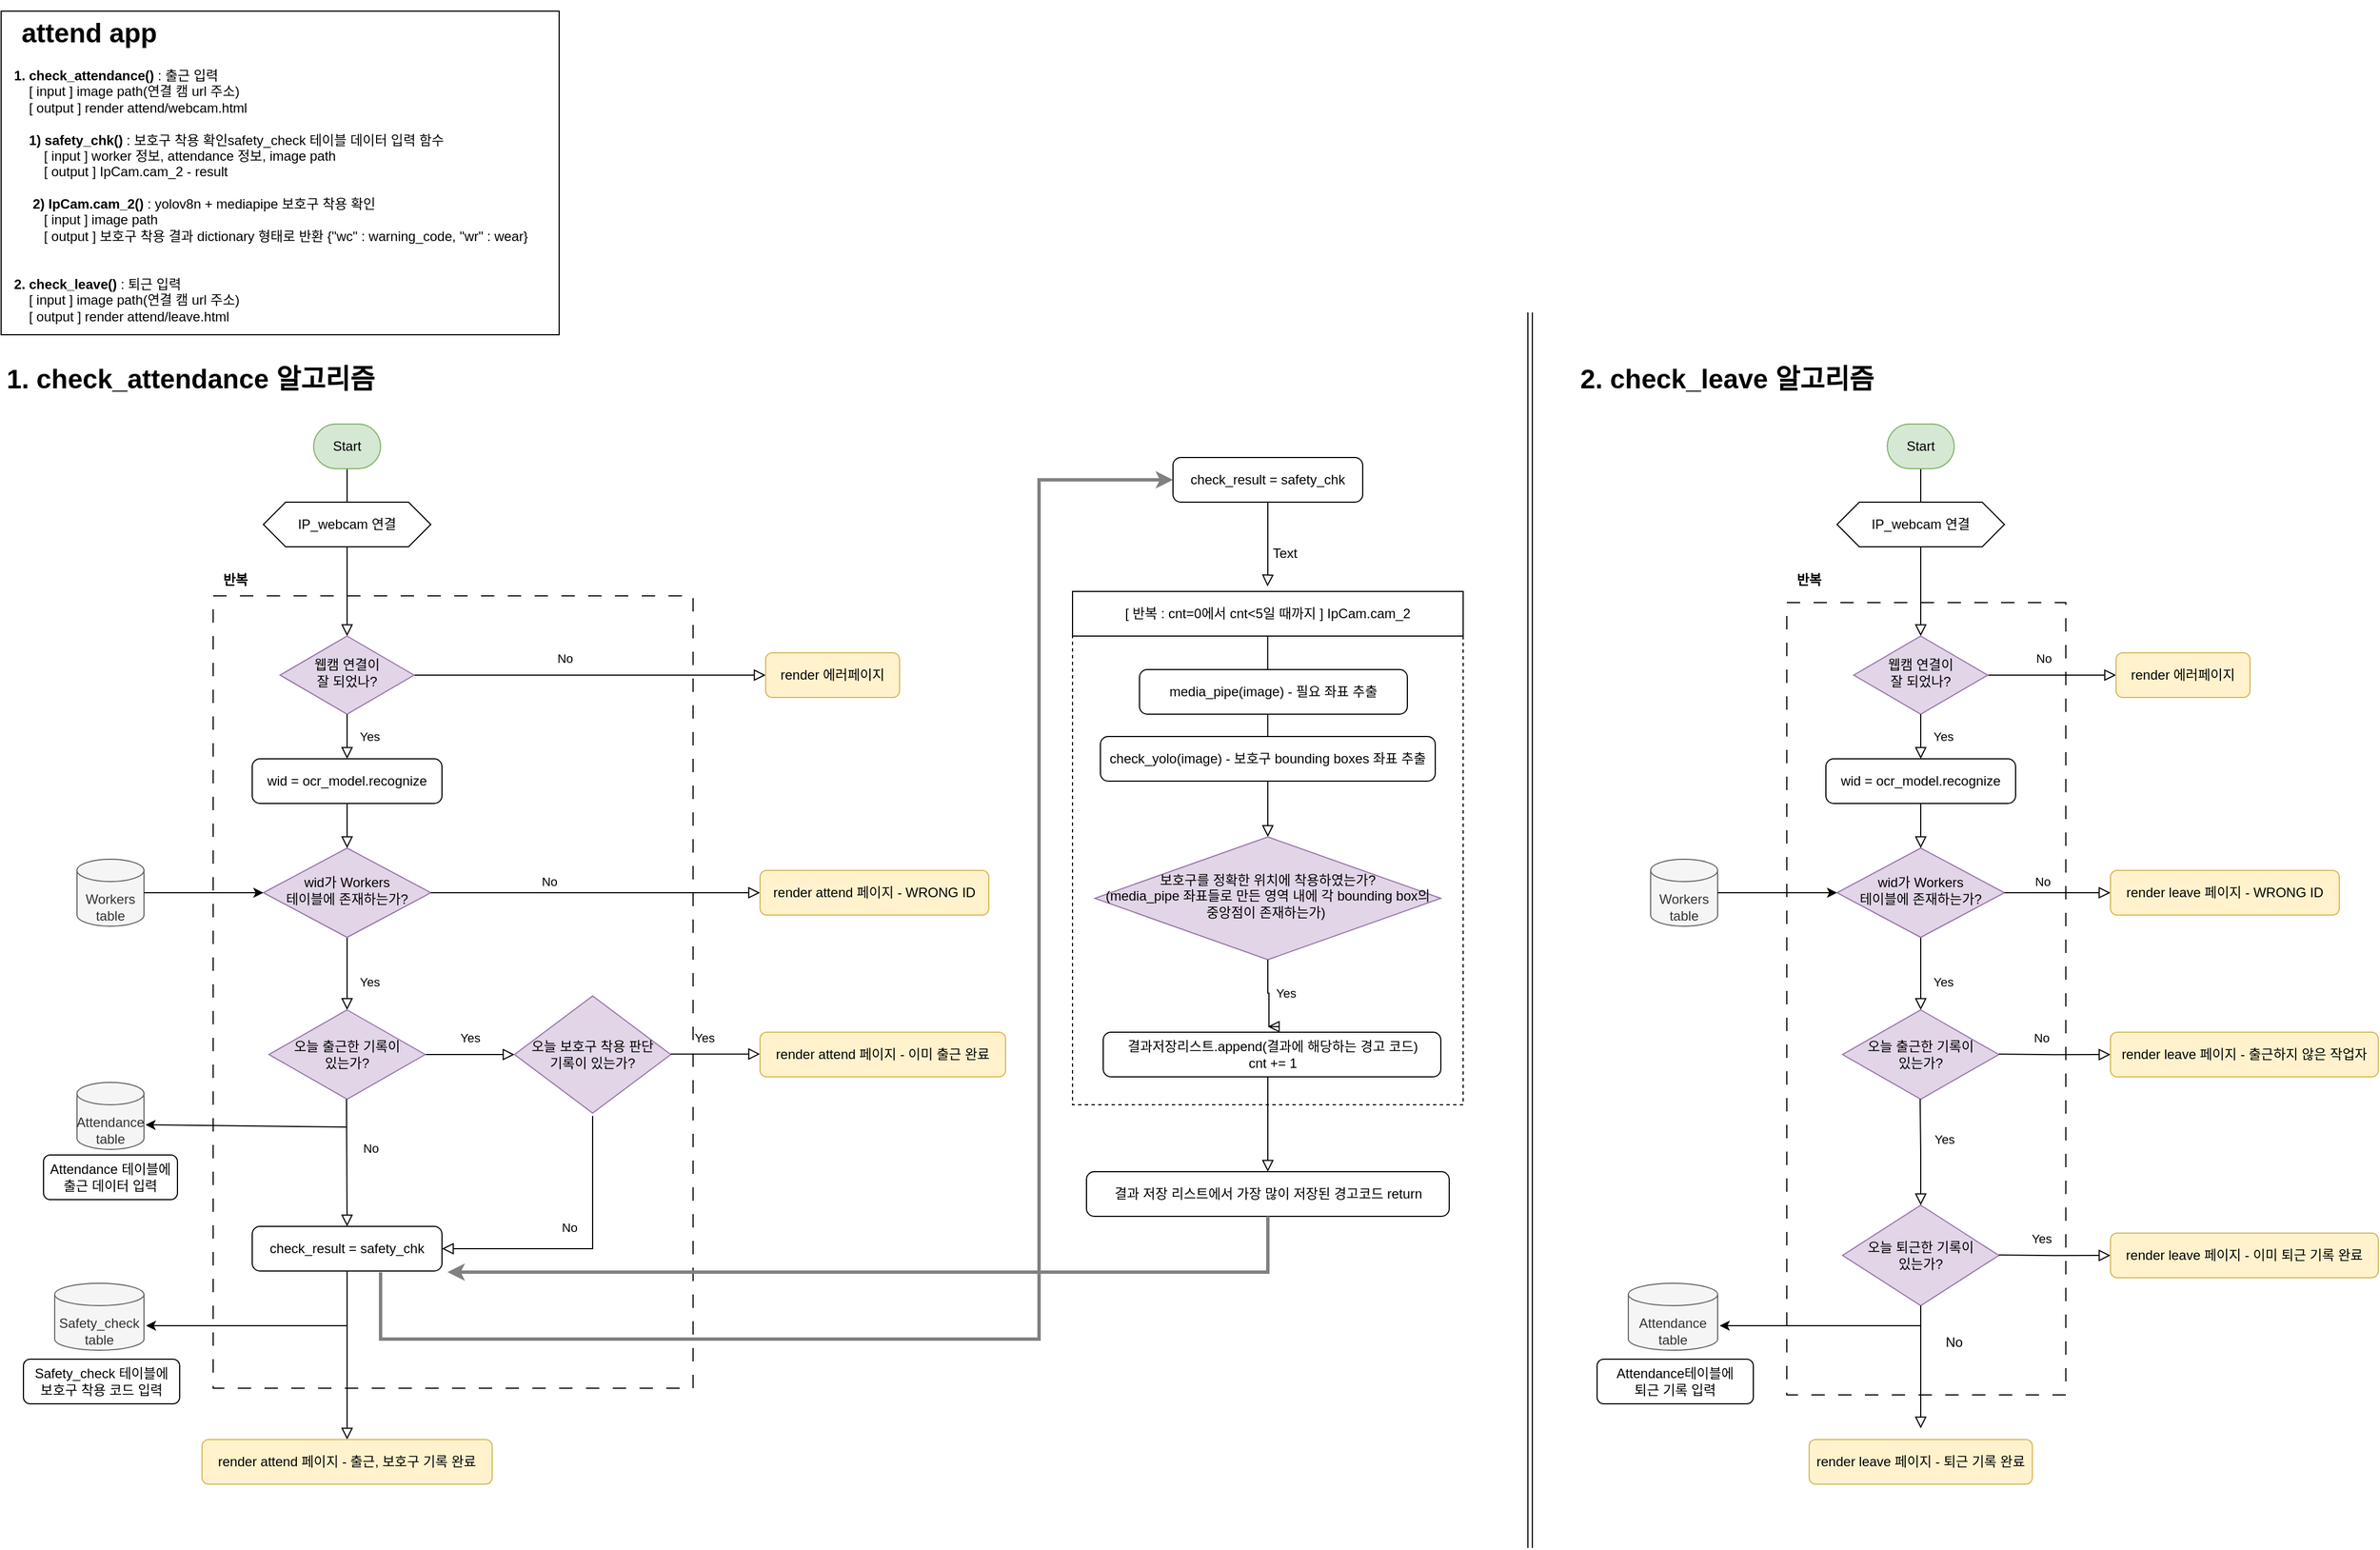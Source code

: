 <mxfile version="21.7.5" type="device">
  <diagram id="C5RBs43oDa-KdzZeNtuy" name="Page-1">
    <mxGraphModel dx="910" dy="470" grid="1" gridSize="10" guides="1" tooltips="1" connect="1" arrows="1" fold="1" page="1" pageScale="1" pageWidth="827" pageHeight="1169" math="0" shadow="0">
      <root>
        <mxCell id="WIyWlLk6GJQsqaUBKTNV-0" />
        <mxCell id="WIyWlLk6GJQsqaUBKTNV-1" parent="WIyWlLk6GJQsqaUBKTNV-0" />
        <mxCell id="JxpAUDQ2TrkmLamKXuE_-19" value="" style="rounded=0;whiteSpace=wrap;html=1;absoluteArcSize=1;arcSize=14;strokeWidth=1;fillColor=none;dashed=1;" parent="WIyWlLk6GJQsqaUBKTNV-1" vertex="1">
          <mxGeometry x="1135" y="600" width="350" height="460" as="geometry" />
        </mxCell>
        <mxCell id="t8ODhXi5mGrMNo_j4XH1-55" value="" style="rounded=0;whiteSpace=wrap;html=1;absoluteArcSize=1;arcSize=14;strokeWidth=1;fillColor=none;dashed=1;dashPattern=12 12;" parent="WIyWlLk6GJQsqaUBKTNV-1" vertex="1">
          <mxGeometry x="365" y="604" width="430" height="710" as="geometry" />
        </mxCell>
        <mxCell id="t8ODhXi5mGrMNo_j4XH1-27" value="Yes" style="rounded=0;html=1;jettySize=auto;orthogonalLoop=1;fontSize=11;endArrow=block;endFill=0;endSize=8;strokeWidth=1;shadow=0;labelBackgroundColor=none;edgeStyle=orthogonalEdgeStyle;exitX=1;exitY=0.5;exitDx=0;exitDy=0;exitPerimeter=0;" parent="WIyWlLk6GJQsqaUBKTNV-1" source="t8ODhXi5mGrMNo_j4XH1-23" target="t8ODhXi5mGrMNo_j4XH1-32" edge="1">
          <mxGeometry y="15" relative="1" as="geometry">
            <mxPoint as="offset" />
            <mxPoint x="485" y="1060" as="sourcePoint" />
            <mxPoint x="484.74" y="1090" as="targetPoint" />
          </mxGeometry>
        </mxCell>
        <mxCell id="WIyWlLk6GJQsqaUBKTNV-2" value="" style="rounded=0;html=1;jettySize=auto;orthogonalLoop=1;fontSize=11;endArrow=block;endFill=0;endSize=8;strokeWidth=1;shadow=0;labelBackgroundColor=none;edgeStyle=orthogonalEdgeStyle;" parent="WIyWlLk6GJQsqaUBKTNV-1" source="WIyWlLk6GJQsqaUBKTNV-3" target="WIyWlLk6GJQsqaUBKTNV-6" edge="1">
          <mxGeometry relative="1" as="geometry" />
        </mxCell>
        <mxCell id="WIyWlLk6GJQsqaUBKTNV-3" value="Start" style="rounded=1;whiteSpace=wrap;html=1;fontSize=12;glass=0;strokeWidth=1;shadow=0;arcSize=50;fillColor=#d5e8d4;strokeColor=#82b366;" parent="WIyWlLk6GJQsqaUBKTNV-1" vertex="1">
          <mxGeometry x="455" y="450" width="60" height="40" as="geometry" />
        </mxCell>
        <mxCell id="WIyWlLk6GJQsqaUBKTNV-5" value="No" style="edgeStyle=orthogonalEdgeStyle;rounded=0;html=1;jettySize=auto;orthogonalLoop=1;fontSize=11;endArrow=block;endFill=0;endSize=8;strokeWidth=1;shadow=0;labelBackgroundColor=none;" parent="WIyWlLk6GJQsqaUBKTNV-1" source="WIyWlLk6GJQsqaUBKTNV-6" target="WIyWlLk6GJQsqaUBKTNV-7" edge="1">
          <mxGeometry x="-0.142" y="15" relative="1" as="geometry">
            <mxPoint as="offset" />
            <Array as="points">
              <mxPoint x="605" y="675" />
              <mxPoint x="605" y="675" />
            </Array>
          </mxGeometry>
        </mxCell>
        <mxCell id="WIyWlLk6GJQsqaUBKTNV-7" value="render 에러페이지" style="rounded=1;whiteSpace=wrap;html=1;fontSize=12;glass=0;strokeWidth=1;shadow=0;fillColor=#fff2cc;strokeColor=#d6b656;" parent="WIyWlLk6GJQsqaUBKTNV-1" vertex="1">
          <mxGeometry x="860" y="655" width="120" height="40" as="geometry" />
        </mxCell>
        <mxCell id="WIyWlLk6GJQsqaUBKTNV-9" value="Yes" style="edgeStyle=orthogonalEdgeStyle;rounded=0;html=1;jettySize=auto;orthogonalLoop=1;fontSize=11;endArrow=block;endFill=0;endSize=8;strokeWidth=1;shadow=0;labelBackgroundColor=none;exitX=0.5;exitY=1;exitDx=0;exitDy=0;entryX=0.5;entryY=0;entryDx=0;entryDy=0;entryPerimeter=0;" parent="WIyWlLk6GJQsqaUBKTNV-1" source="WIyWlLk6GJQsqaUBKTNV-10" target="t8ODhXi5mGrMNo_j4XH1-23" edge="1">
          <mxGeometry x="0.231" y="20" relative="1" as="geometry">
            <mxPoint as="offset" />
            <mxPoint x="561" y="870" as="sourcePoint" />
            <mxPoint x="626" y="870" as="targetPoint" />
            <Array as="points" />
          </mxGeometry>
        </mxCell>
        <mxCell id="t8ODhXi5mGrMNo_j4XH1-1" value="&lt;h1&gt;&amp;nbsp; attend app&lt;/h1&gt;&lt;div&gt;&lt;b&gt;&amp;nbsp; 1. check_attendance()&lt;/b&gt; : 출근 입력&lt;/div&gt;&lt;div&gt;&lt;span style=&quot;&quot;&gt;&lt;span style=&quot;&quot;&gt;&amp;nbsp; &amp;nbsp; &amp;nbsp;&amp;nbsp;&lt;/span&gt;&lt;/span&gt;[&amp;nbsp;input ] image path(연결 캠 url 주소)&lt;/div&gt;&lt;div&gt;&amp;nbsp; &amp;nbsp; &amp;nbsp; [ output ] render attend/webcam.html&lt;br&gt;&lt;/div&gt;&lt;div&gt;&lt;br&gt;&lt;/div&gt;&lt;div&gt;&lt;span style=&quot;&quot;&gt;&amp;nbsp; &amp;nbsp; &amp;nbsp;&amp;nbsp;&lt;b&gt;1)&amp;nbsp;&lt;/b&gt;&lt;/span&gt;&lt;b&gt;safety_chk()&lt;/b&gt; : 보호구 착용 확인safety_check 테이블 데이터 입력 함수&lt;br&gt;&lt;/div&gt;&lt;div&gt;&lt;span style=&quot;&quot;&gt;&lt;span style=&quot;&quot;&gt;&amp;nbsp;&amp;nbsp;&amp;nbsp;&amp;nbsp;&lt;/span&gt;&lt;/span&gt;&lt;span style=&quot;&quot;&gt;&lt;span style=&quot;&quot;&gt;&amp;nbsp; &amp;nbsp; &amp;nbsp;&amp;nbsp;&lt;/span&gt;&lt;/span&gt;[ input ] worker 정보, attendance 정보, image path&lt;/div&gt;&lt;div&gt;&lt;span style=&quot;&quot;&gt;&lt;span style=&quot;white-space: pre;&quot;&gt;    &amp;nbsp;&amp;nbsp;&amp;nbsp;  &amp;nbsp;&lt;/span&gt;&lt;/span&gt;[ output ] IpCam.cam_2 - result&lt;/div&gt;&lt;div&gt;&lt;br&gt;&lt;/div&gt;&lt;div&gt;&lt;span style=&quot;&quot;&gt;&lt;span style=&quot;&quot;&gt;&amp;nbsp; &amp;nbsp; &amp;nbsp;&amp;nbsp;&lt;/span&gt;&lt;/span&gt;&lt;span style=&quot;&quot;&gt;&amp;nbsp;&lt;b&gt;2) &lt;/b&gt;&lt;/span&gt;&lt;b&gt;IpCam.cam_2()&lt;/b&gt; : yolov8n + mediapipe 보호구 착용 확인&lt;br&gt;&lt;/div&gt;&lt;div&gt;&lt;span style=&quot;&quot;&gt;&lt;span style=&quot;&quot;&gt;&amp;nbsp;&amp;nbsp;&lt;/span&gt;&lt;/span&gt;&lt;span style=&quot;&quot;&gt;&lt;span style=&quot;&quot;&gt;&amp;nbsp; &amp;nbsp;&amp;nbsp;&lt;/span&gt;&lt;/span&gt;&lt;span style=&quot;&quot;&gt;&lt;span style=&quot;&quot;&gt;&amp;nbsp;&amp;nbsp;&amp;nbsp;&amp;nbsp;&lt;/span&gt;&lt;/span&gt;[ input ] image path&lt;br&gt;&lt;/div&gt;&lt;div&gt;&lt;span style=&quot;background-color: initial;&quot;&gt;&amp;nbsp; &amp;nbsp;&amp;nbsp;&lt;/span&gt;&lt;span style=&quot;background-color: initial;&quot;&gt;&amp;nbsp; &lt;/span&gt;&lt;span style=&quot;background-color: initial;&quot;&gt;&amp;nbsp; &amp;nbsp;&amp;nbsp;&lt;/span&gt;&lt;span style=&quot;background-color: initial;&quot;&gt;[ output ] 보호구 착용 결과 dictionary 형태로 반환&amp;nbsp;{&quot;wc&quot; : warning_code, &quot;wr&quot; : wear}&lt;/span&gt;&lt;br&gt;&lt;/div&gt;&lt;div&gt;&lt;br&gt;&lt;/div&gt;&lt;div&gt;&lt;br&gt;&lt;/div&gt;&lt;div&gt;&lt;b&gt;&amp;nbsp; 2. check_leave()&amp;nbsp;&lt;/b&gt;: 퇴근 입력&lt;/div&gt;&lt;div&gt;&amp;nbsp; &amp;nbsp; &amp;nbsp; [ input ] image path(연결 캠 url 주소)&lt;/div&gt;&lt;div&gt;&amp;nbsp; &amp;nbsp; &amp;nbsp; [ output ] render attend/leave.html&lt;/div&gt;" style="text;html=1;spacing=5;spacingTop=-20;whiteSpace=wrap;overflow=hidden;rounded=0;fillColor=default;strokeColor=default;" parent="WIyWlLk6GJQsqaUBKTNV-1" vertex="1">
          <mxGeometry x="175" y="80" width="500" height="290" as="geometry" />
        </mxCell>
        <mxCell id="t8ODhXi5mGrMNo_j4XH1-7" value="" style="group" parent="WIyWlLk6GJQsqaUBKTNV-1" vertex="1" connectable="0">
          <mxGeometry x="410" y="520" width="150" height="40" as="geometry" />
        </mxCell>
        <mxCell id="t8ODhXi5mGrMNo_j4XH1-2" value="" style="verticalLabelPosition=bottom;verticalAlign=middle;html=1;shape=hexagon;perimeter=hexagonPerimeter2;arcSize=6;size=0.133;" parent="t8ODhXi5mGrMNo_j4XH1-7" vertex="1">
          <mxGeometry width="150" height="40" as="geometry" />
        </mxCell>
        <mxCell id="t8ODhXi5mGrMNo_j4XH1-6" value="IP_webcam 연결" style="text;html=1;strokeColor=none;fillColor=none;align=center;verticalAlign=middle;whiteSpace=wrap;rounded=0;" parent="t8ODhXi5mGrMNo_j4XH1-7" vertex="1">
          <mxGeometry y="5" width="150" height="30" as="geometry" />
        </mxCell>
        <mxCell id="t8ODhXi5mGrMNo_j4XH1-9" value="&lt;b&gt;반복&lt;/b&gt;" style="text;html=1;strokeColor=none;fillColor=none;align=center;verticalAlign=middle;whiteSpace=wrap;rounded=0;" parent="WIyWlLk6GJQsqaUBKTNV-1" vertex="1">
          <mxGeometry x="365" y="580.87" width="40" height="19.13" as="geometry" />
        </mxCell>
        <mxCell id="WIyWlLk6GJQsqaUBKTNV-6" value="웹캠 연결이&lt;br&gt;잘 되었나?" style="rhombus;whiteSpace=wrap;html=1;shadow=0;fontFamily=Helvetica;fontSize=12;align=center;strokeWidth=1;spacing=6;spacingTop=-4;verticalAlign=middle;fillColor=#e1d5e7;strokeColor=#9673a6;" parent="WIyWlLk6GJQsqaUBKTNV-1" vertex="1">
          <mxGeometry x="425" y="640" width="120" height="70" as="geometry" />
        </mxCell>
        <mxCell id="WIyWlLk6GJQsqaUBKTNV-10" value="wid가 Workers&lt;br&gt;테이블에 존재하는가?" style="rhombus;whiteSpace=wrap;html=1;shadow=0;fontFamily=Helvetica;fontSize=12;align=center;strokeWidth=1;spacing=6;spacingTop=-4;container=0;fillColor=#e1d5e7;strokeColor=#9673a6;" parent="WIyWlLk6GJQsqaUBKTNV-1" vertex="1">
          <mxGeometry x="410" y="830" width="150" height="80" as="geometry" />
        </mxCell>
        <mxCell id="WIyWlLk6GJQsqaUBKTNV-4" value="Yes" style="rounded=0;html=1;jettySize=auto;orthogonalLoop=1;fontSize=11;endArrow=block;endFill=0;endSize=8;strokeWidth=1;shadow=0;labelBackgroundColor=none;edgeStyle=orthogonalEdgeStyle;" parent="WIyWlLk6GJQsqaUBKTNV-1" source="t8ODhXi5mGrMNo_j4XH1-14" target="WIyWlLk6GJQsqaUBKTNV-10" edge="1">
          <mxGeometry x="-1" y="63" relative="1" as="geometry">
            <mxPoint x="-43" y="-60" as="offset" />
          </mxGeometry>
        </mxCell>
        <mxCell id="t8ODhXi5mGrMNo_j4XH1-16" value="" style="rounded=0;html=1;jettySize=auto;orthogonalLoop=1;fontSize=11;endArrow=block;endFill=0;endSize=8;strokeWidth=1;shadow=0;labelBackgroundColor=none;edgeStyle=orthogonalEdgeStyle;" parent="WIyWlLk6GJQsqaUBKTNV-1" source="WIyWlLk6GJQsqaUBKTNV-6" target="t8ODhXi5mGrMNo_j4XH1-14" edge="1">
          <mxGeometry x="-0.778" y="20" relative="1" as="geometry">
            <mxPoint as="offset" />
            <mxPoint x="625" y="1270" as="sourcePoint" />
            <mxPoint x="625" y="1360" as="targetPoint" />
          </mxGeometry>
        </mxCell>
        <mxCell id="t8ODhXi5mGrMNo_j4XH1-14" value="wid = ocr_model.recognize" style="rounded=1;whiteSpace=wrap;html=1;absoluteArcSize=1;arcSize=14;strokeWidth=1;" parent="WIyWlLk6GJQsqaUBKTNV-1" vertex="1">
          <mxGeometry x="400" y="750" width="170" height="40" as="geometry" />
        </mxCell>
        <mxCell id="t8ODhXi5mGrMNo_j4XH1-20" value="Workers&lt;br&gt;table" style="strokeWidth=1;html=1;shape=mxgraph.flowchart.database;whiteSpace=wrap;verticalAlign=bottom;labelPosition=center;verticalLabelPosition=middle;align=center;fillColor=#f5f5f5;fontColor=#333333;strokeColor=#666666;" parent="WIyWlLk6GJQsqaUBKTNV-1" vertex="1">
          <mxGeometry x="243" y="840" width="60" height="60" as="geometry" />
        </mxCell>
        <mxCell id="t8ODhXi5mGrMNo_j4XH1-21" value="" style="endArrow=classic;html=1;rounded=0;exitX=1;exitY=0.5;exitDx=0;exitDy=0;exitPerimeter=0;entryX=0;entryY=0.5;entryDx=0;entryDy=0;" parent="WIyWlLk6GJQsqaUBKTNV-1" source="t8ODhXi5mGrMNo_j4XH1-20" target="WIyWlLk6GJQsqaUBKTNV-10" edge="1">
          <mxGeometry width="50" height="50" relative="1" as="geometry">
            <mxPoint x="535" y="870" as="sourcePoint" />
            <mxPoint x="405" y="870" as="targetPoint" />
          </mxGeometry>
        </mxCell>
        <mxCell id="t8ODhXi5mGrMNo_j4XH1-22" value="Attendance&lt;br&gt;table" style="strokeWidth=1;html=1;shape=mxgraph.flowchart.database;whiteSpace=wrap;verticalAlign=bottom;labelPosition=center;verticalLabelPosition=middle;align=center;fillColor=#f5f5f5;fontColor=#333333;strokeColor=#666666;" parent="WIyWlLk6GJQsqaUBKTNV-1" vertex="1">
          <mxGeometry x="243" y="1040" width="60" height="60" as="geometry" />
        </mxCell>
        <mxCell id="t8ODhXi5mGrMNo_j4XH1-23" value="오늘 출근한 기록이&lt;br&gt;있는가?" style="strokeWidth=1;html=1;shape=mxgraph.flowchart.decision;whiteSpace=wrap;fillColor=#e1d5e7;strokeColor=#9673a6;" parent="WIyWlLk6GJQsqaUBKTNV-1" vertex="1">
          <mxGeometry x="415" y="975" width="140" height="80" as="geometry" />
        </mxCell>
        <mxCell id="t8ODhXi5mGrMNo_j4XH1-25" value="Attendance 테이블에&lt;br&gt;출근 데이터 입력" style="rounded=1;whiteSpace=wrap;html=1;fontSize=12;glass=0;strokeWidth=1;shadow=0;" parent="WIyWlLk6GJQsqaUBKTNV-1" vertex="1">
          <mxGeometry x="213" y="1105" width="120" height="40" as="geometry" />
        </mxCell>
        <mxCell id="t8ODhXi5mGrMNo_j4XH1-32" value="오늘 보호구 착용 판단&lt;br&gt;기록이 있는가?" style="strokeWidth=1;html=1;shape=mxgraph.flowchart.decision;whiteSpace=wrap;fillColor=#e1d5e7;strokeColor=#9673a6;" parent="WIyWlLk6GJQsqaUBKTNV-1" vertex="1">
          <mxGeometry x="635" y="962.5" width="140" height="105" as="geometry" />
        </mxCell>
        <mxCell id="t8ODhXi5mGrMNo_j4XH1-33" value="No" style="edgeStyle=orthogonalEdgeStyle;rounded=0;html=1;jettySize=auto;orthogonalLoop=1;fontSize=11;endArrow=block;endFill=0;endSize=8;strokeWidth=1;shadow=0;labelBackgroundColor=none;" parent="WIyWlLk6GJQsqaUBKTNV-1" target="t8ODhXi5mGrMNo_j4XH1-34" edge="1">
          <mxGeometry x="-0.286" y="10" relative="1" as="geometry">
            <mxPoint as="offset" />
            <mxPoint x="560" y="870" as="sourcePoint" />
            <Array as="points">
              <mxPoint x="620" y="870" />
              <mxPoint x="620" y="870" />
            </Array>
          </mxGeometry>
        </mxCell>
        <mxCell id="t8ODhXi5mGrMNo_j4XH1-34" value="render attend 페이지 - WRONG ID" style="rounded=1;whiteSpace=wrap;html=1;fontSize=12;glass=0;strokeWidth=1;shadow=0;fillColor=#fff2cc;strokeColor=#d6b656;" parent="WIyWlLk6GJQsqaUBKTNV-1" vertex="1">
          <mxGeometry x="855" y="850" width="205" height="40" as="geometry" />
        </mxCell>
        <mxCell id="t8ODhXi5mGrMNo_j4XH1-40" value="No" style="edgeStyle=orthogonalEdgeStyle;rounded=0;html=1;jettySize=auto;orthogonalLoop=1;fontSize=11;endArrow=block;endFill=0;endSize=8;strokeWidth=1;shadow=0;labelBackgroundColor=none;exitX=0.5;exitY=1;exitDx=0;exitDy=0;entryX=0.5;entryY=0;entryDx=0;entryDy=0;" parent="WIyWlLk6GJQsqaUBKTNV-1" target="t8ODhXi5mGrMNo_j4XH1-42" edge="1">
          <mxGeometry x="-0.231" y="21" relative="1" as="geometry">
            <mxPoint as="offset" />
            <mxPoint x="484.47" y="1055" as="sourcePoint" />
            <mxPoint x="485" y="1140" as="targetPoint" />
            <Array as="points" />
          </mxGeometry>
        </mxCell>
        <mxCell id="t8ODhXi5mGrMNo_j4XH1-41" value="" style="endArrow=classic;html=1;rounded=0;entryX=1.023;entryY=0.633;entryDx=0;entryDy=0;entryPerimeter=0;" parent="WIyWlLk6GJQsqaUBKTNV-1" target="t8ODhXi5mGrMNo_j4XH1-22" edge="1">
          <mxGeometry width="50" height="50" relative="1" as="geometry">
            <mxPoint x="485" y="1080" as="sourcePoint" />
            <mxPoint x="348.72" y="1087.08" as="targetPoint" />
          </mxGeometry>
        </mxCell>
        <mxCell id="t8ODhXi5mGrMNo_j4XH1-42" value="check_result = safety_chk" style="rounded=1;whiteSpace=wrap;html=1;absoluteArcSize=1;arcSize=14;strokeWidth=1;" parent="WIyWlLk6GJQsqaUBKTNV-1" vertex="1">
          <mxGeometry x="400" y="1169" width="170" height="40" as="geometry" />
        </mxCell>
        <mxCell id="t8ODhXi5mGrMNo_j4XH1-43" value="No" style="rounded=0;html=1;jettySize=auto;orthogonalLoop=1;fontSize=11;endArrow=block;endFill=0;endSize=8;strokeWidth=1;shadow=0;labelBackgroundColor=none;edgeStyle=orthogonalEdgeStyle;entryX=1;entryY=0.5;entryDx=0;entryDy=0;" parent="WIyWlLk6GJQsqaUBKTNV-1" target="t8ODhXi5mGrMNo_j4XH1-42" edge="1">
          <mxGeometry x="0.103" y="-19" relative="1" as="geometry">
            <mxPoint as="offset" />
            <mxPoint x="705" y="1070" as="sourcePoint" />
            <mxPoint x="785" y="1067.5" as="targetPoint" />
            <Array as="points">
              <mxPoint x="705" y="1189" />
            </Array>
          </mxGeometry>
        </mxCell>
        <mxCell id="t8ODhXi5mGrMNo_j4XH1-44" value="Yes" style="rounded=0;html=1;jettySize=auto;orthogonalLoop=1;fontSize=11;endArrow=block;endFill=0;endSize=8;strokeWidth=1;shadow=0;labelBackgroundColor=none;edgeStyle=orthogonalEdgeStyle;exitX=1;exitY=0.5;exitDx=0;exitDy=0;exitPerimeter=0;" parent="WIyWlLk6GJQsqaUBKTNV-1" edge="1">
          <mxGeometry x="-0.25" y="15" relative="1" as="geometry">
            <mxPoint as="offset" />
            <mxPoint x="775" y="1014.57" as="sourcePoint" />
            <mxPoint x="855" y="1014.57" as="targetPoint" />
          </mxGeometry>
        </mxCell>
        <mxCell id="t8ODhXi5mGrMNo_j4XH1-45" value="render attend 페이지 - 이미 출근 완료" style="rounded=1;whiteSpace=wrap;html=1;fontSize=12;glass=0;strokeWidth=1;shadow=0;fillColor=#fff2cc;strokeColor=#d6b656;" parent="WIyWlLk6GJQsqaUBKTNV-1" vertex="1">
          <mxGeometry x="855" y="995" width="220" height="40" as="geometry" />
        </mxCell>
        <mxCell id="t8ODhXi5mGrMNo_j4XH1-46" value="" style="rounded=0;html=1;jettySize=auto;orthogonalLoop=1;fontSize=11;endArrow=block;endFill=0;endSize=8;strokeWidth=1;shadow=0;labelBackgroundColor=none;edgeStyle=orthogonalEdgeStyle;exitX=0.5;exitY=1;exitDx=0;exitDy=0;entryX=0.5;entryY=0;entryDx=0;entryDy=0;" parent="WIyWlLk6GJQsqaUBKTNV-1" source="t8ODhXi5mGrMNo_j4XH1-42" target="t8ODhXi5mGrMNo_j4XH1-47" edge="1">
          <mxGeometry x="-0.25" y="15" relative="1" as="geometry">
            <mxPoint as="offset" />
            <mxPoint x="475" y="1220" as="sourcePoint" />
            <mxPoint x="485" y="1250" as="targetPoint" />
          </mxGeometry>
        </mxCell>
        <mxCell id="t8ODhXi5mGrMNo_j4XH1-47" value="render attend 페이지 - 출근, 보호구 기록 완료" style="rounded=1;whiteSpace=wrap;html=1;fontSize=12;glass=0;strokeWidth=1;shadow=0;fillColor=#fff2cc;strokeColor=#d6b656;" parent="WIyWlLk6GJQsqaUBKTNV-1" vertex="1">
          <mxGeometry x="355" y="1360" width="260" height="40" as="geometry" />
        </mxCell>
        <mxCell id="t8ODhXi5mGrMNo_j4XH1-48" value="Safety_check&lt;br&gt;table" style="strokeWidth=1;html=1;shape=mxgraph.flowchart.database;whiteSpace=wrap;verticalAlign=bottom;labelPosition=center;verticalLabelPosition=middle;align=center;fillColor=#f5f5f5;fontColor=#333333;strokeColor=#666666;" parent="WIyWlLk6GJQsqaUBKTNV-1" vertex="1">
          <mxGeometry x="223" y="1220" width="80" height="60" as="geometry" />
        </mxCell>
        <mxCell id="t8ODhXi5mGrMNo_j4XH1-49" value="Safety_check 테이블에&lt;br&gt;보호구 착용 코드 입력" style="rounded=1;whiteSpace=wrap;html=1;fontSize=12;glass=0;strokeWidth=1;shadow=0;" parent="WIyWlLk6GJQsqaUBKTNV-1" vertex="1">
          <mxGeometry x="195" y="1288" width="140" height="40" as="geometry" />
        </mxCell>
        <mxCell id="t8ODhXi5mGrMNo_j4XH1-50" value="" style="endArrow=classic;html=1;rounded=0;entryX=1.023;entryY=0.633;entryDx=0;entryDy=0;entryPerimeter=0;" parent="WIyWlLk6GJQsqaUBKTNV-1" target="t8ODhXi5mGrMNo_j4XH1-48" edge="1">
          <mxGeometry width="50" height="50" relative="1" as="geometry">
            <mxPoint x="485" y="1258" as="sourcePoint" />
            <mxPoint x="308.72" y="1267.08" as="targetPoint" />
          </mxGeometry>
        </mxCell>
        <mxCell id="t8ODhXi5mGrMNo_j4XH1-57" value="&lt;h1&gt;1. check_attendance 알고리즘&lt;/h1&gt;" style="text;html=1;strokeColor=none;fillColor=none;spacing=5;spacingTop=-20;whiteSpace=wrap;overflow=hidden;rounded=0;" parent="WIyWlLk6GJQsqaUBKTNV-1" vertex="1">
          <mxGeometry x="175" y="390" width="350" height="40" as="geometry" />
        </mxCell>
        <mxCell id="t8ODhXi5mGrMNo_j4XH1-94" value="" style="rounded=0;whiteSpace=wrap;html=1;absoluteArcSize=1;arcSize=14;strokeWidth=1;fillColor=none;dashed=1;dashPattern=12 12;" parent="WIyWlLk6GJQsqaUBKTNV-1" vertex="1">
          <mxGeometry x="1775" y="610" width="250" height="710" as="geometry" />
        </mxCell>
        <mxCell id="t8ODhXi5mGrMNo_j4XH1-96" value="" style="rounded=0;html=1;jettySize=auto;orthogonalLoop=1;fontSize=11;endArrow=block;endFill=0;endSize=8;strokeWidth=1;shadow=0;labelBackgroundColor=none;edgeStyle=orthogonalEdgeStyle;" parent="WIyWlLk6GJQsqaUBKTNV-1" source="t8ODhXi5mGrMNo_j4XH1-97" target="t8ODhXi5mGrMNo_j4XH1-105" edge="1">
          <mxGeometry relative="1" as="geometry" />
        </mxCell>
        <mxCell id="t8ODhXi5mGrMNo_j4XH1-97" value="Start" style="rounded=1;whiteSpace=wrap;html=1;fontSize=12;glass=0;strokeWidth=1;shadow=0;arcSize=50;fillColor=#d5e8d4;strokeColor=#82b366;" parent="WIyWlLk6GJQsqaUBKTNV-1" vertex="1">
          <mxGeometry x="1865" y="450" width="60" height="40" as="geometry" />
        </mxCell>
        <mxCell id="t8ODhXi5mGrMNo_j4XH1-98" value="No" style="edgeStyle=orthogonalEdgeStyle;rounded=0;html=1;jettySize=auto;orthogonalLoop=1;fontSize=11;endArrow=block;endFill=0;endSize=8;strokeWidth=1;shadow=0;labelBackgroundColor=none;" parent="WIyWlLk6GJQsqaUBKTNV-1" source="t8ODhXi5mGrMNo_j4XH1-105" target="t8ODhXi5mGrMNo_j4XH1-99" edge="1">
          <mxGeometry x="-0.142" y="15" relative="1" as="geometry">
            <mxPoint as="offset" />
            <Array as="points">
              <mxPoint x="2015" y="675" />
              <mxPoint x="2015" y="675" />
            </Array>
          </mxGeometry>
        </mxCell>
        <mxCell id="t8ODhXi5mGrMNo_j4XH1-99" value="render 에러페이지" style="rounded=1;whiteSpace=wrap;html=1;fontSize=12;glass=0;strokeWidth=1;shadow=0;fillColor=#fff2cc;strokeColor=#d6b656;" parent="WIyWlLk6GJQsqaUBKTNV-1" vertex="1">
          <mxGeometry x="2070" y="655" width="120" height="40" as="geometry" />
        </mxCell>
        <mxCell id="t8ODhXi5mGrMNo_j4XH1-100" value="Yes" style="edgeStyle=orthogonalEdgeStyle;rounded=0;html=1;jettySize=auto;orthogonalLoop=1;fontSize=11;endArrow=block;endFill=0;endSize=8;strokeWidth=1;shadow=0;labelBackgroundColor=none;exitX=0.5;exitY=1;exitDx=0;exitDy=0;entryX=0.5;entryY=0;entryDx=0;entryDy=0;entryPerimeter=0;" parent="WIyWlLk6GJQsqaUBKTNV-1" source="t8ODhXi5mGrMNo_j4XH1-106" target="t8ODhXi5mGrMNo_j4XH1-113" edge="1">
          <mxGeometry x="0.231" y="20" relative="1" as="geometry">
            <mxPoint as="offset" />
            <mxPoint x="1971" y="870" as="sourcePoint" />
            <mxPoint x="2036" y="870" as="targetPoint" />
            <Array as="points" />
          </mxGeometry>
        </mxCell>
        <mxCell id="t8ODhXi5mGrMNo_j4XH1-101" value="" style="group" parent="WIyWlLk6GJQsqaUBKTNV-1" vertex="1" connectable="0">
          <mxGeometry x="1820" y="520" width="150" height="40" as="geometry" />
        </mxCell>
        <mxCell id="t8ODhXi5mGrMNo_j4XH1-102" value="" style="verticalLabelPosition=bottom;verticalAlign=middle;html=1;shape=hexagon;perimeter=hexagonPerimeter2;arcSize=6;size=0.133;" parent="t8ODhXi5mGrMNo_j4XH1-101" vertex="1">
          <mxGeometry width="150" height="40" as="geometry" />
        </mxCell>
        <mxCell id="t8ODhXi5mGrMNo_j4XH1-103" value="IP_webcam 연결" style="text;html=1;strokeColor=none;fillColor=none;align=center;verticalAlign=middle;whiteSpace=wrap;rounded=0;" parent="t8ODhXi5mGrMNo_j4XH1-101" vertex="1">
          <mxGeometry y="5" width="150" height="30" as="geometry" />
        </mxCell>
        <mxCell id="t8ODhXi5mGrMNo_j4XH1-104" value="&lt;b&gt;반복&lt;/b&gt;" style="text;html=1;strokeColor=none;fillColor=none;align=center;verticalAlign=middle;whiteSpace=wrap;rounded=0;" parent="WIyWlLk6GJQsqaUBKTNV-1" vertex="1">
          <mxGeometry x="1775" y="580.87" width="40" height="19.13" as="geometry" />
        </mxCell>
        <mxCell id="t8ODhXi5mGrMNo_j4XH1-105" value="웹캠 연결이&lt;br&gt;잘 되었나?" style="rhombus;whiteSpace=wrap;html=1;shadow=0;fontFamily=Helvetica;fontSize=12;align=center;strokeWidth=1;spacing=6;spacingTop=-4;verticalAlign=middle;fillColor=#e1d5e7;strokeColor=#9673a6;" parent="WIyWlLk6GJQsqaUBKTNV-1" vertex="1">
          <mxGeometry x="1835" y="640" width="120" height="70" as="geometry" />
        </mxCell>
        <mxCell id="t8ODhXi5mGrMNo_j4XH1-106" value="wid가 Workers&lt;br&gt;테이블에 존재하는가?" style="rhombus;whiteSpace=wrap;html=1;shadow=0;fontFamily=Helvetica;fontSize=12;align=center;strokeWidth=1;spacing=6;spacingTop=-4;container=0;fillColor=#e1d5e7;strokeColor=#9673a6;" parent="WIyWlLk6GJQsqaUBKTNV-1" vertex="1">
          <mxGeometry x="1820" y="830" width="150" height="80" as="geometry" />
        </mxCell>
        <mxCell id="t8ODhXi5mGrMNo_j4XH1-107" value="Yes" style="rounded=0;html=1;jettySize=auto;orthogonalLoop=1;fontSize=11;endArrow=block;endFill=0;endSize=8;strokeWidth=1;shadow=0;labelBackgroundColor=none;edgeStyle=orthogonalEdgeStyle;" parent="WIyWlLk6GJQsqaUBKTNV-1" source="t8ODhXi5mGrMNo_j4XH1-109" target="t8ODhXi5mGrMNo_j4XH1-106" edge="1">
          <mxGeometry x="-1" y="63" relative="1" as="geometry">
            <mxPoint x="-43" y="-60" as="offset" />
          </mxGeometry>
        </mxCell>
        <mxCell id="t8ODhXi5mGrMNo_j4XH1-108" value="" style="rounded=0;html=1;jettySize=auto;orthogonalLoop=1;fontSize=11;endArrow=block;endFill=0;endSize=8;strokeWidth=1;shadow=0;labelBackgroundColor=none;edgeStyle=orthogonalEdgeStyle;" parent="WIyWlLk6GJQsqaUBKTNV-1" source="t8ODhXi5mGrMNo_j4XH1-105" target="t8ODhXi5mGrMNo_j4XH1-109" edge="1">
          <mxGeometry x="-0.778" y="20" relative="1" as="geometry">
            <mxPoint as="offset" />
            <mxPoint x="2035" y="1270" as="sourcePoint" />
            <mxPoint x="2035" y="1360" as="targetPoint" />
          </mxGeometry>
        </mxCell>
        <mxCell id="t8ODhXi5mGrMNo_j4XH1-109" value="wid = ocr_model.recognize" style="rounded=1;whiteSpace=wrap;html=1;absoluteArcSize=1;arcSize=14;strokeWidth=1;" parent="WIyWlLk6GJQsqaUBKTNV-1" vertex="1">
          <mxGeometry x="1810" y="750" width="170" height="40" as="geometry" />
        </mxCell>
        <mxCell id="t8ODhXi5mGrMNo_j4XH1-110" value="Workers&lt;br&gt;table" style="strokeWidth=1;html=1;shape=mxgraph.flowchart.database;whiteSpace=wrap;verticalAlign=bottom;labelPosition=center;verticalLabelPosition=middle;align=center;fillColor=#f5f5f5;fontColor=#333333;strokeColor=#666666;" parent="WIyWlLk6GJQsqaUBKTNV-1" vertex="1">
          <mxGeometry x="1653" y="840" width="60" height="60" as="geometry" />
        </mxCell>
        <mxCell id="t8ODhXi5mGrMNo_j4XH1-111" value="" style="endArrow=classic;html=1;rounded=0;exitX=1;exitY=0.5;exitDx=0;exitDy=0;exitPerimeter=0;entryX=0;entryY=0.5;entryDx=0;entryDy=0;" parent="WIyWlLk6GJQsqaUBKTNV-1" source="t8ODhXi5mGrMNo_j4XH1-110" target="t8ODhXi5mGrMNo_j4XH1-106" edge="1">
          <mxGeometry width="50" height="50" relative="1" as="geometry">
            <mxPoint x="1945" y="870" as="sourcePoint" />
            <mxPoint x="1815" y="870" as="targetPoint" />
          </mxGeometry>
        </mxCell>
        <mxCell id="t8ODhXi5mGrMNo_j4XH1-113" value="오늘 출근한 기록이&lt;br&gt;있는가?" style="strokeWidth=1;html=1;shape=mxgraph.flowchart.decision;whiteSpace=wrap;fillColor=#e1d5e7;strokeColor=#9673a6;" parent="WIyWlLk6GJQsqaUBKTNV-1" vertex="1">
          <mxGeometry x="1825" y="975" width="140" height="80" as="geometry" />
        </mxCell>
        <mxCell id="t8ODhXi5mGrMNo_j4XH1-115" value="오늘 퇴근한 기록이&lt;br&gt;있는가?" style="strokeWidth=1;html=1;shape=mxgraph.flowchart.decision;whiteSpace=wrap;fillColor=#e1d5e7;strokeColor=#9673a6;" parent="WIyWlLk6GJQsqaUBKTNV-1" vertex="1">
          <mxGeometry x="1825" y="1150" width="140" height="90" as="geometry" />
        </mxCell>
        <mxCell id="t8ODhXi5mGrMNo_j4XH1-116" value="No" style="edgeStyle=orthogonalEdgeStyle;rounded=0;html=1;jettySize=auto;orthogonalLoop=1;fontSize=11;endArrow=block;endFill=0;endSize=8;strokeWidth=1;shadow=0;labelBackgroundColor=none;" parent="WIyWlLk6GJQsqaUBKTNV-1" target="t8ODhXi5mGrMNo_j4XH1-117" edge="1">
          <mxGeometry x="-0.286" y="10" relative="1" as="geometry">
            <mxPoint as="offset" />
            <mxPoint x="1970" y="870" as="sourcePoint" />
            <Array as="points">
              <mxPoint x="2030" y="870" />
              <mxPoint x="2030" y="870" />
            </Array>
          </mxGeometry>
        </mxCell>
        <mxCell id="t8ODhXi5mGrMNo_j4XH1-117" value="render leave 페이지 - WRONG ID" style="rounded=1;whiteSpace=wrap;html=1;fontSize=12;glass=0;strokeWidth=1;shadow=0;fillColor=#fff2cc;strokeColor=#d6b656;" parent="WIyWlLk6GJQsqaUBKTNV-1" vertex="1">
          <mxGeometry x="2065" y="850" width="205" height="40" as="geometry" />
        </mxCell>
        <mxCell id="t8ODhXi5mGrMNo_j4XH1-118" value="Yes" style="edgeStyle=orthogonalEdgeStyle;rounded=0;html=1;jettySize=auto;orthogonalLoop=1;fontSize=11;endArrow=block;endFill=0;endSize=8;strokeWidth=1;shadow=0;labelBackgroundColor=none;exitX=0.5;exitY=1;exitDx=0;exitDy=0;" parent="WIyWlLk6GJQsqaUBKTNV-1" edge="1">
          <mxGeometry x="-0.231" y="21" relative="1" as="geometry">
            <mxPoint as="offset" />
            <mxPoint x="1894.47" y="1055" as="sourcePoint" />
            <mxPoint x="1895" y="1150" as="targetPoint" />
            <Array as="points" />
          </mxGeometry>
        </mxCell>
        <mxCell id="t8ODhXi5mGrMNo_j4XH1-122" value="No" style="rounded=0;html=1;jettySize=auto;orthogonalLoop=1;fontSize=11;endArrow=block;endFill=0;endSize=8;strokeWidth=1;shadow=0;labelBackgroundColor=none;edgeStyle=orthogonalEdgeStyle;exitX=1;exitY=0.5;exitDx=0;exitDy=0;exitPerimeter=0;entryX=0;entryY=0.5;entryDx=0;entryDy=0;" parent="WIyWlLk6GJQsqaUBKTNV-1" target="t8ODhXi5mGrMNo_j4XH1-123" edge="1">
          <mxGeometry x="-0.25" y="15" relative="1" as="geometry">
            <mxPoint as="offset" />
            <mxPoint x="1965" y="1014.57" as="sourcePoint" />
            <mxPoint x="2045" y="1014.57" as="targetPoint" />
          </mxGeometry>
        </mxCell>
        <mxCell id="t8ODhXi5mGrMNo_j4XH1-123" value="render leave 페이지 - 출근하지 않은 작업자" style="rounded=1;whiteSpace=wrap;html=1;fontSize=12;glass=0;strokeWidth=1;shadow=0;fillColor=#fff2cc;strokeColor=#d6b656;" parent="WIyWlLk6GJQsqaUBKTNV-1" vertex="1">
          <mxGeometry x="2065" y="995" width="240" height="40" as="geometry" />
        </mxCell>
        <mxCell id="t8ODhXi5mGrMNo_j4XH1-124" value="" style="rounded=0;html=1;jettySize=auto;orthogonalLoop=1;fontSize=11;endArrow=block;endFill=0;endSize=8;strokeWidth=1;shadow=0;labelBackgroundColor=none;edgeStyle=orthogonalEdgeStyle;exitX=0.5;exitY=1;exitDx=0;exitDy=0;" parent="WIyWlLk6GJQsqaUBKTNV-1" edge="1">
          <mxGeometry x="-0.25" y="15" relative="1" as="geometry">
            <mxPoint as="offset" />
            <mxPoint x="1895" y="1240" as="sourcePoint" />
            <mxPoint x="1895" y="1350" as="targetPoint" />
          </mxGeometry>
        </mxCell>
        <mxCell id="t8ODhXi5mGrMNo_j4XH1-125" value="render leave 페이지 - 퇴근 기록 완료" style="rounded=1;whiteSpace=wrap;html=1;fontSize=12;glass=0;strokeWidth=1;shadow=0;fillColor=#fff2cc;strokeColor=#d6b656;" parent="WIyWlLk6GJQsqaUBKTNV-1" vertex="1">
          <mxGeometry x="1795" y="1360" width="200" height="40" as="geometry" />
        </mxCell>
        <mxCell id="t8ODhXi5mGrMNo_j4XH1-126" value="Attendance&lt;br&gt;table" style="strokeWidth=1;html=1;shape=mxgraph.flowchart.database;whiteSpace=wrap;verticalAlign=bottom;labelPosition=center;verticalLabelPosition=middle;align=center;fillColor=#f5f5f5;fontColor=#333333;strokeColor=#666666;" parent="WIyWlLk6GJQsqaUBKTNV-1" vertex="1">
          <mxGeometry x="1633" y="1220" width="80" height="60" as="geometry" />
        </mxCell>
        <mxCell id="t8ODhXi5mGrMNo_j4XH1-127" value="Attendance테이블에&lt;br&gt;퇴근 기록 입력" style="rounded=1;whiteSpace=wrap;html=1;fontSize=12;glass=0;strokeWidth=1;shadow=0;" parent="WIyWlLk6GJQsqaUBKTNV-1" vertex="1">
          <mxGeometry x="1605" y="1288" width="140" height="40" as="geometry" />
        </mxCell>
        <mxCell id="t8ODhXi5mGrMNo_j4XH1-128" value="" style="endArrow=classic;html=1;rounded=0;entryX=1.023;entryY=0.633;entryDx=0;entryDy=0;entryPerimeter=0;" parent="WIyWlLk6GJQsqaUBKTNV-1" target="t8ODhXi5mGrMNo_j4XH1-126" edge="1">
          <mxGeometry width="50" height="50" relative="1" as="geometry">
            <mxPoint x="1895" y="1258" as="sourcePoint" />
            <mxPoint x="1718.72" y="1267.08" as="targetPoint" />
          </mxGeometry>
        </mxCell>
        <mxCell id="t8ODhXi5mGrMNo_j4XH1-129" value="&lt;h1&gt;2. check_leave 알고리즘&lt;/h1&gt;" style="text;html=1;strokeColor=none;fillColor=none;spacing=5;spacingTop=-20;whiteSpace=wrap;overflow=hidden;rounded=0;" parent="WIyWlLk6GJQsqaUBKTNV-1" vertex="1">
          <mxGeometry x="1585" y="390" width="350" height="40" as="geometry" />
        </mxCell>
        <mxCell id="t8ODhXi5mGrMNo_j4XH1-130" value="No" style="text;html=1;strokeColor=none;fillColor=none;align=center;verticalAlign=middle;whiteSpace=wrap;rounded=0;" parent="WIyWlLk6GJQsqaUBKTNV-1" vertex="1">
          <mxGeometry x="1895" y="1258" width="60" height="30" as="geometry" />
        </mxCell>
        <mxCell id="t8ODhXi5mGrMNo_j4XH1-131" value="Yes" style="rounded=0;html=1;jettySize=auto;orthogonalLoop=1;fontSize=11;endArrow=block;endFill=0;endSize=8;strokeWidth=1;shadow=0;labelBackgroundColor=none;edgeStyle=orthogonalEdgeStyle;exitX=1;exitY=0.5;exitDx=0;exitDy=0;exitPerimeter=0;entryX=0;entryY=0.5;entryDx=0;entryDy=0;" parent="WIyWlLk6GJQsqaUBKTNV-1" target="t8ODhXi5mGrMNo_j4XH1-132" edge="1">
          <mxGeometry x="-0.25" y="15" relative="1" as="geometry">
            <mxPoint as="offset" />
            <mxPoint x="1965" y="1194.57" as="sourcePoint" />
            <mxPoint x="2045" y="1194.57" as="targetPoint" />
          </mxGeometry>
        </mxCell>
        <mxCell id="t8ODhXi5mGrMNo_j4XH1-132" value="render leave 페이지 - 이미 퇴근 기록 완료" style="rounded=1;whiteSpace=wrap;html=1;fontSize=12;glass=0;strokeWidth=1;shadow=0;fillColor=#fff2cc;strokeColor=#d6b656;" parent="WIyWlLk6GJQsqaUBKTNV-1" vertex="1">
          <mxGeometry x="2065" y="1175" width="240" height="40" as="geometry" />
        </mxCell>
        <mxCell id="JxpAUDQ2TrkmLamKXuE_-1" value="" style="endArrow=classic;html=1;rounded=0;strokeWidth=3;strokeColor=#808080;" parent="WIyWlLk6GJQsqaUBKTNV-1" edge="1">
          <mxGeometry width="50" height="50" relative="1" as="geometry">
            <mxPoint x="515" y="1210" as="sourcePoint" />
            <mxPoint x="1225" y="500" as="targetPoint" />
            <Array as="points">
              <mxPoint x="515" y="1270" />
              <mxPoint x="1105" y="1270" />
              <mxPoint x="1105" y="500" />
            </Array>
          </mxGeometry>
        </mxCell>
        <mxCell id="JxpAUDQ2TrkmLamKXuE_-2" value="check_result = safety_chk" style="rounded=1;whiteSpace=wrap;html=1;absoluteArcSize=1;arcSize=14;strokeWidth=1;" parent="WIyWlLk6GJQsqaUBKTNV-1" vertex="1">
          <mxGeometry x="1225" y="480" width="170" height="40" as="geometry" />
        </mxCell>
        <mxCell id="JxpAUDQ2TrkmLamKXuE_-3" value="[ 반복 : cnt=0에서 cnt&amp;lt;5일 때까지 ] IpCam.cam_2" style="rounded=0;whiteSpace=wrap;html=1;absoluteArcSize=1;arcSize=14;strokeWidth=1;" parent="WIyWlLk6GJQsqaUBKTNV-1" vertex="1">
          <mxGeometry x="1135" y="600" width="350" height="40" as="geometry" />
        </mxCell>
        <mxCell id="JxpAUDQ2TrkmLamKXuE_-5" value="" style="edgeStyle=orthogonalEdgeStyle;rounded=0;html=1;jettySize=auto;orthogonalLoop=1;fontSize=11;endArrow=block;endFill=0;endSize=8;strokeWidth=1;shadow=0;labelBackgroundColor=none;" parent="WIyWlLk6GJQsqaUBKTNV-1" edge="1">
          <mxGeometry x="-0.141" y="15" relative="1" as="geometry">
            <mxPoint as="offset" />
            <Array as="points">
              <mxPoint x="1309.68" y="585.44" />
            </Array>
            <mxPoint x="1310" y="520" as="sourcePoint" />
            <mxPoint x="1309.68" y="595.44" as="targetPoint" />
          </mxGeometry>
        </mxCell>
        <mxCell id="JxpAUDQ2TrkmLamKXuE_-9" value="" style="edgeStyle=orthogonalEdgeStyle;rounded=0;html=1;jettySize=auto;orthogonalLoop=1;fontSize=11;endArrow=block;endFill=0;endSize=8;strokeWidth=1;shadow=0;labelBackgroundColor=none;" parent="WIyWlLk6GJQsqaUBKTNV-1" edge="1">
          <mxGeometry x="-0.141" y="15" relative="1" as="geometry">
            <mxPoint as="offset" />
            <Array as="points">
              <mxPoint x="1309.55" y="705.44" />
            </Array>
            <mxPoint x="1309.87" y="640" as="sourcePoint" />
            <mxPoint x="1310" y="820" as="targetPoint" />
          </mxGeometry>
        </mxCell>
        <mxCell id="JxpAUDQ2TrkmLamKXuE_-6" value="media_pipe(image) - 필요 좌표 추출" style="rounded=1;whiteSpace=wrap;html=1;absoluteArcSize=1;arcSize=14;strokeWidth=1;" parent="WIyWlLk6GJQsqaUBKTNV-1" vertex="1">
          <mxGeometry x="1195" y="670" width="240" height="40" as="geometry" />
        </mxCell>
        <mxCell id="JxpAUDQ2TrkmLamKXuE_-10" value="check_yolo(image) - 보호구 bounding boxes 좌표 추출" style="rounded=1;whiteSpace=wrap;html=1;absoluteArcSize=1;arcSize=14;strokeWidth=1;" parent="WIyWlLk6GJQsqaUBKTNV-1" vertex="1">
          <mxGeometry x="1160" y="730" width="300" height="40" as="geometry" />
        </mxCell>
        <mxCell id="JxpAUDQ2TrkmLamKXuE_-11" value="보호구를 정확한 위치에 착용하였는가?&lt;br&gt;(media_pipe 좌표들로 만든 영역 내에 각 bounding box의 중앙점이 존재하는가)&amp;nbsp;" style="rhombus;whiteSpace=wrap;html=1;shadow=0;fontFamily=Helvetica;fontSize=12;align=center;strokeWidth=1;spacing=6;spacingTop=-4;container=0;fillColor=#e1d5e7;strokeColor=#9673a6;" parent="WIyWlLk6GJQsqaUBKTNV-1" vertex="1">
          <mxGeometry x="1155" y="820" width="310" height="110" as="geometry" />
        </mxCell>
        <mxCell id="JxpAUDQ2TrkmLamKXuE_-14" value="Yes" style="rounded=0;html=1;jettySize=auto;orthogonalLoop=1;fontSize=11;endArrow=block;endFill=0;endSize=8;strokeWidth=1;shadow=0;labelBackgroundColor=none;edgeStyle=orthogonalEdgeStyle;exitX=0.5;exitY=1;exitDx=0;exitDy=0;" parent="WIyWlLk6GJQsqaUBKTNV-1" source="JxpAUDQ2TrkmLamKXuE_-11" edge="1">
          <mxGeometry y="15" relative="1" as="geometry">
            <mxPoint as="offset" />
            <mxPoint x="1325" y="980" as="sourcePoint" />
            <mxPoint x="1310" y="990" as="targetPoint" />
            <Array as="points">
              <mxPoint x="1310" y="960" />
              <mxPoint x="1311" y="960" />
              <mxPoint x="1311" y="990" />
            </Array>
          </mxGeometry>
        </mxCell>
        <mxCell id="JxpAUDQ2TrkmLamKXuE_-17" value="결과저장리스트.append(결과에 해당하는 경고 코드)&lt;br&gt;cnt += 1" style="rounded=1;whiteSpace=wrap;html=1;absoluteArcSize=1;arcSize=14;strokeWidth=1;" parent="WIyWlLk6GJQsqaUBKTNV-1" vertex="1">
          <mxGeometry x="1162.5" y="995" width="302.5" height="40" as="geometry" />
        </mxCell>
        <mxCell id="JxpAUDQ2TrkmLamKXuE_-18" value="" style="edgeStyle=orthogonalEdgeStyle;rounded=0;html=1;jettySize=auto;orthogonalLoop=1;fontSize=11;endArrow=block;endFill=0;endSize=8;strokeWidth=1;shadow=0;labelBackgroundColor=none;" parent="WIyWlLk6GJQsqaUBKTNV-1" edge="1">
          <mxGeometry x="-0.141" y="15" relative="1" as="geometry">
            <mxPoint as="offset" />
            <Array as="points">
              <mxPoint x="1309.68" y="1100.44" />
            </Array>
            <mxPoint x="1310" y="1035" as="sourcePoint" />
            <mxPoint x="1310" y="1120" as="targetPoint" />
          </mxGeometry>
        </mxCell>
        <mxCell id="JxpAUDQ2TrkmLamKXuE_-20" value="결과 저장 리스트에서 가장 많이 저장된 경고코드 return" style="rounded=1;whiteSpace=wrap;html=1;absoluteArcSize=1;arcSize=14;strokeWidth=1;" parent="WIyWlLk6GJQsqaUBKTNV-1" vertex="1">
          <mxGeometry x="1147.5" y="1120" width="325" height="40" as="geometry" />
        </mxCell>
        <mxCell id="JxpAUDQ2TrkmLamKXuE_-22" value="" style="endArrow=classic;html=1;rounded=0;exitX=0.5;exitY=1;exitDx=0;exitDy=0;strokeWidth=3;strokeColor=#808080;" parent="WIyWlLk6GJQsqaUBKTNV-1" source="JxpAUDQ2TrkmLamKXuE_-20" edge="1">
          <mxGeometry width="50" height="50" relative="1" as="geometry">
            <mxPoint x="1185" y="1219" as="sourcePoint" />
            <mxPoint x="575" y="1210" as="targetPoint" />
            <Array as="points">
              <mxPoint x="1310" y="1210" />
            </Array>
          </mxGeometry>
        </mxCell>
        <mxCell id="JxpAUDQ2TrkmLamKXuE_-23" value="" style="shape=link;html=1;rounded=0;" parent="WIyWlLk6GJQsqaUBKTNV-1" edge="1">
          <mxGeometry width="100" relative="1" as="geometry">
            <mxPoint x="1545" y="350" as="sourcePoint" />
            <mxPoint x="1545" y="1457.143" as="targetPoint" />
          </mxGeometry>
        </mxCell>
        <mxCell id="FoLEM5Vmu16NB8dC14Jf-0" value="Text" style="text;html=1;align=center;verticalAlign=middle;resizable=0;points=[];autosize=1;" parent="WIyWlLk6GJQsqaUBKTNV-1" vertex="1">
          <mxGeometry x="1300" y="551" width="50" height="30" as="geometry" />
        </mxCell>
      </root>
    </mxGraphModel>
  </diagram>
</mxfile>
